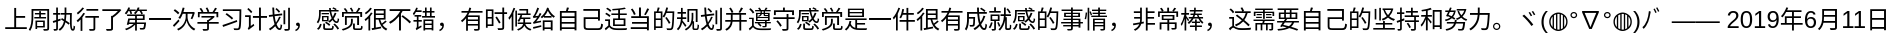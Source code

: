 <mxfile version="10.7.7" type="github"><diagram id="4KdGu_EeLY46v9zj6AOt" name="Page-1"><mxGraphModel dx="1074" dy="585" grid="1" gridSize="10" guides="1" tooltips="1" connect="1" arrows="1" fold="1" page="1" pageScale="1" pageWidth="3300" pageHeight="4681" math="0" shadow="0"><root><mxCell id="0"/><mxCell id="1" parent="0"/><mxCell id="8yObcrg3uC4HLPLHogTy-2" value="上周执行了第一次学习计划，感觉很不错，有时候给自己适当的规划并遵守感觉是一件很有成就感的事情，非常棒，这需要自己的坚持和努力。ヾ(◍°∇°◍)ﾉﾞ —— 2019年6月11日" style="text;html=1;resizable=0;points=[];autosize=1;align=left;verticalAlign=top;spacingTop=-4;" parent="1" vertex="1"><mxGeometry x="30" y="30" width="950" height="20" as="geometry"/></mxCell></root></mxGraphModel></diagram><diagram id="5g1OuK1_lsJfOjlEfi0f" name="Page-2"><mxGraphModel dx="1074" dy="585" grid="1" gridSize="10" guides="1" tooltips="1" connect="1" arrows="1" fold="1" page="1" pageScale="1" pageWidth="3300" pageHeight="4681" math="0" shadow="0"><root><mxCell id="Xbf08OkMFd_gdhbYn_1q-0"/><mxCell id="Xbf08OkMFd_gdhbYn_1q-1" parent="Xbf08OkMFd_gdhbYn_1q-0"/><mxCell id="Xbf08OkMFd_gdhbYn_1q-2" value="" style="endArrow=none;dashed=1;html=1;" parent="Xbf08OkMFd_gdhbYn_1q-1" edge="1"><mxGeometry width="50" height="50" relative="1" as="geometry"><mxPoint x="20" y="70" as="sourcePoint"/><mxPoint x="1040" y="70" as="targetPoint"/></mxGeometry></mxCell><mxCell id="Xbf08OkMFd_gdhbYn_1q-3" value="6/11 9' 昨天完成了PHM的所有功能开发，并且有精力看相关的技术文档，感觉很棒，为第二天可以看书提前做好了准备。" style="text;html=1;resizable=0;points=[];autosize=1;align=left;verticalAlign=top;spacingTop=-4;" parent="Xbf08OkMFd_gdhbYn_1q-1" vertex="1"><mxGeometry x="36" y="83" width="660" height="20" as="geometry"/></mxCell><mxCell id="Xbf08OkMFd_gdhbYn_1q-5" value="" style="shape=mxgraph.signs.healthcare.heart_1;html=1;pointerEvents=1;fillColor=#FF9999;strokeColor=none;verticalLabelPosition=bottom;verticalAlign=top;align=center;fontColor=#FF9999;" parent="Xbf08OkMFd_gdhbYn_1q-1" vertex="1"><mxGeometry x="696" y="83" width="19" height="17" as="geometry"/></mxCell><mxCell id="Xbf08OkMFd_gdhbYn_1q-6" style="edgeStyle=orthogonalEdgeStyle;rounded=0;orthogonalLoop=1;jettySize=auto;html=1;exitX=0.07;exitY=0.5;exitDx=0;exitDy=0;exitPerimeter=0;entryX=0.07;entryY=0.5;entryDx=0;entryDy=0;entryPerimeter=0;" parent="Xbf08OkMFd_gdhbYn_1q-1" source="Xbf08OkMFd_gdhbYn_1q-5" target="Xbf08OkMFd_gdhbYn_1q-5" edge="1"><mxGeometry relative="1" as="geometry"/></mxCell><mxCell id="Xbf08OkMFd_gdhbYn_1q-7" value="" style="shape=mxgraph.signs.sports.canoe_2;html=1;pointerEvents=1;fillColor=#000000;strokeColor=none;verticalLabelPosition=bottom;verticalAlign=top;align=center;fontColor=#FF9999;" parent="Xbf08OkMFd_gdhbYn_1q-1" vertex="1"><mxGeometry x="14" y="108" width="122" height="58" as="geometry"/></mxCell><mxCell id="fSbFNSxQiqQ3m9WoN17e-0" value="6/12 9’ 第一次看资料书看得又快又好，也许是这一个章节相对来说了解的更多，所以更轻松，很喜欢做事行云流水的感觉，希望自己可以补充更多知识~" style="text;html=1;resizable=0;points=[];autosize=1;align=left;verticalAlign=top;spacingTop=-4;" vertex="1" parent="Xbf08OkMFd_gdhbYn_1q-1"><mxGeometry x="124" y="115" width="820" height="20" as="geometry"/></mxCell><mxCell id="fSbFNSxQiqQ3m9WoN17e-1" value="" style="shape=mxgraph.signs.healthcare.heart_1;html=1;pointerEvents=1;fillColor=#FF9999;strokeColor=none;verticalLabelPosition=bottom;verticalAlign=top;align=center;fontColor=#FF9999;" vertex="1" parent="Xbf08OkMFd_gdhbYn_1q-1"><mxGeometry x="934" y="115" width="19" height="17" as="geometry"/></mxCell><mxCell id="fSbFNSxQiqQ3m9WoN17e-2" value="" style="shape=mxgraph.signs.safety.handle_with_care;html=1;pointerEvents=1;fillColor=#000000;strokeColor=none;verticalLabelPosition=bottom;verticalAlign=top;align=center;" vertex="1" parent="Xbf08OkMFd_gdhbYn_1q-1"><mxGeometry x="982" y="86" width="78" height="85" as="geometry"/></mxCell></root></mxGraphModel></diagram></mxfile>